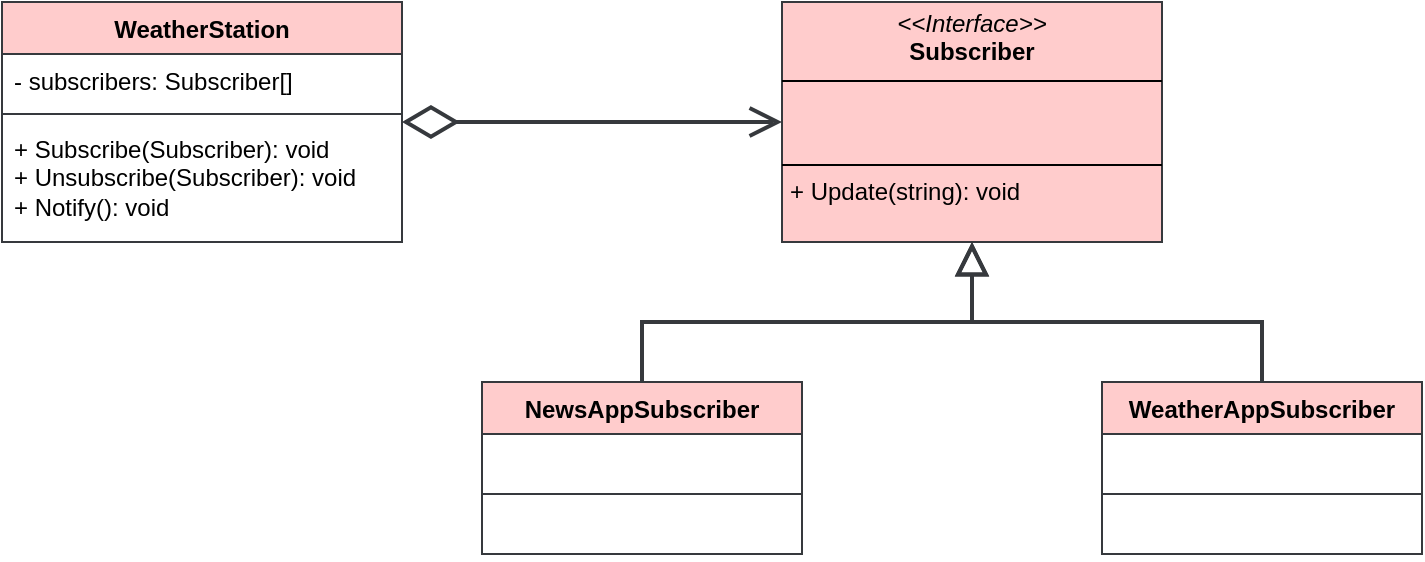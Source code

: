 <mxfile version="26.0.10">
  <diagram name="1 oldal" id="0T-1xf3OnXDMxbnrh7Q7">
    <mxGraphModel dx="1551" dy="384" grid="1" gridSize="10" guides="1" tooltips="1" connect="1" arrows="1" fold="1" page="1" pageScale="1" pageWidth="827" pageHeight="1169" math="0" shadow="0">
      <root>
        <mxCell id="0" />
        <mxCell id="1" parent="0" />
        <mxCell id="q6Y_bjoTeEBbEKMwM0cp-1" value="&lt;p style=&quot;margin:0px;margin-top:4px;text-align:center;&quot;&gt;&lt;i&gt;&amp;lt;&amp;lt;Interface&amp;gt;&amp;gt;&lt;/i&gt;&lt;br&gt;&lt;b&gt;Subscriber&lt;/b&gt;&lt;/p&gt;&lt;hr size=&quot;1&quot; style=&quot;border-style:solid;&quot;&gt;&lt;p style=&quot;margin:0px;margin-left:4px;&quot;&gt;&amp;nbsp;&lt;br&gt;&amp;nbsp;&lt;/p&gt;&lt;hr size=&quot;1&quot; style=&quot;border-style:solid;&quot;&gt;&lt;p style=&quot;margin:0px;margin-left:4px;&quot;&gt;+ Update(string): void&lt;br&gt;&lt;/p&gt;" style="verticalAlign=top;align=left;overflow=fill;html=1;whiteSpace=wrap;fillColor=#ffcccc;strokeColor=#36393d;" vertex="1" parent="1">
          <mxGeometry x="230" y="70" width="190" height="120" as="geometry" />
        </mxCell>
        <mxCell id="q6Y_bjoTeEBbEKMwM0cp-10" style="edgeStyle=orthogonalEdgeStyle;rounded=0;orthogonalLoop=1;jettySize=auto;html=1;fillColor=#ffcccc;strokeColor=#36393d;strokeWidth=2;endArrow=block;endFill=0;endSize=12;" edge="1" parent="1" source="q6Y_bjoTeEBbEKMwM0cp-2" target="q6Y_bjoTeEBbEKMwM0cp-1">
          <mxGeometry relative="1" as="geometry" />
        </mxCell>
        <mxCell id="q6Y_bjoTeEBbEKMwM0cp-2" value="NewsAppSubscriber" style="swimlane;fontStyle=1;align=center;verticalAlign=top;childLayout=stackLayout;horizontal=1;startSize=26;horizontalStack=0;resizeParent=1;resizeParentMax=0;resizeLast=0;collapsible=1;marginBottom=0;whiteSpace=wrap;html=1;fillColor=#ffcccc;strokeColor=#36393d;" vertex="1" parent="1">
          <mxGeometry x="80" y="260" width="160" height="86" as="geometry" />
        </mxCell>
        <mxCell id="q6Y_bjoTeEBbEKMwM0cp-3" value="&amp;nbsp;" style="text;strokeColor=none;fillColor=none;align=left;verticalAlign=top;spacingLeft=4;spacingRight=4;overflow=hidden;rotatable=0;points=[[0,0.5],[1,0.5]];portConstraint=eastwest;whiteSpace=wrap;html=1;" vertex="1" parent="q6Y_bjoTeEBbEKMwM0cp-2">
          <mxGeometry y="26" width="160" height="26" as="geometry" />
        </mxCell>
        <mxCell id="q6Y_bjoTeEBbEKMwM0cp-4" value="" style="line;strokeWidth=1;fillColor=none;align=left;verticalAlign=middle;spacingTop=-1;spacingLeft=3;spacingRight=3;rotatable=0;labelPosition=right;points=[];portConstraint=eastwest;strokeColor=inherit;" vertex="1" parent="q6Y_bjoTeEBbEKMwM0cp-2">
          <mxGeometry y="52" width="160" height="8" as="geometry" />
        </mxCell>
        <mxCell id="q6Y_bjoTeEBbEKMwM0cp-5" value="&amp;nbsp;" style="text;strokeColor=none;fillColor=none;align=left;verticalAlign=top;spacingLeft=4;spacingRight=4;overflow=hidden;rotatable=0;points=[[0,0.5],[1,0.5]];portConstraint=eastwest;whiteSpace=wrap;html=1;" vertex="1" parent="q6Y_bjoTeEBbEKMwM0cp-2">
          <mxGeometry y="60" width="160" height="26" as="geometry" />
        </mxCell>
        <mxCell id="q6Y_bjoTeEBbEKMwM0cp-6" value="WeatherAppSubscriber" style="swimlane;fontStyle=1;align=center;verticalAlign=top;childLayout=stackLayout;horizontal=1;startSize=26;horizontalStack=0;resizeParent=1;resizeParentMax=0;resizeLast=0;collapsible=1;marginBottom=0;whiteSpace=wrap;html=1;fillColor=#ffcccc;strokeColor=#36393d;" vertex="1" parent="1">
          <mxGeometry x="390" y="260" width="160" height="86" as="geometry" />
        </mxCell>
        <mxCell id="q6Y_bjoTeEBbEKMwM0cp-7" value="&amp;nbsp;" style="text;strokeColor=none;fillColor=none;align=left;verticalAlign=top;spacingLeft=4;spacingRight=4;overflow=hidden;rotatable=0;points=[[0,0.5],[1,0.5]];portConstraint=eastwest;whiteSpace=wrap;html=1;" vertex="1" parent="q6Y_bjoTeEBbEKMwM0cp-6">
          <mxGeometry y="26" width="160" height="26" as="geometry" />
        </mxCell>
        <mxCell id="q6Y_bjoTeEBbEKMwM0cp-8" value="" style="line;strokeWidth=1;fillColor=none;align=left;verticalAlign=middle;spacingTop=-1;spacingLeft=3;spacingRight=3;rotatable=0;labelPosition=right;points=[];portConstraint=eastwest;strokeColor=inherit;" vertex="1" parent="q6Y_bjoTeEBbEKMwM0cp-6">
          <mxGeometry y="52" width="160" height="8" as="geometry" />
        </mxCell>
        <mxCell id="q6Y_bjoTeEBbEKMwM0cp-9" value="&amp;nbsp;" style="text;strokeColor=none;fillColor=none;align=left;verticalAlign=top;spacingLeft=4;spacingRight=4;overflow=hidden;rotatable=0;points=[[0,0.5],[1,0.5]];portConstraint=eastwest;whiteSpace=wrap;html=1;" vertex="1" parent="q6Y_bjoTeEBbEKMwM0cp-6">
          <mxGeometry y="60" width="160" height="26" as="geometry" />
        </mxCell>
        <mxCell id="q6Y_bjoTeEBbEKMwM0cp-12" style="edgeStyle=orthogonalEdgeStyle;rounded=0;orthogonalLoop=1;jettySize=auto;html=1;fillColor=#ffcccc;strokeColor=#36393d;strokeWidth=2;endArrow=block;endFill=0;endSize=12;" edge="1" parent="1" source="q6Y_bjoTeEBbEKMwM0cp-6" target="q6Y_bjoTeEBbEKMwM0cp-1">
          <mxGeometry relative="1" as="geometry">
            <mxPoint x="190" y="330" as="sourcePoint" />
            <mxPoint x="355" y="260" as="targetPoint" />
          </mxGeometry>
        </mxCell>
        <mxCell id="q6Y_bjoTeEBbEKMwM0cp-13" value="WeatherStation" style="swimlane;fontStyle=1;align=center;verticalAlign=top;childLayout=stackLayout;horizontal=1;startSize=26;horizontalStack=0;resizeParent=1;resizeParentMax=0;resizeLast=0;collapsible=1;marginBottom=0;whiteSpace=wrap;html=1;fillColor=#ffcccc;strokeColor=#36393d;" vertex="1" parent="1">
          <mxGeometry x="-160" y="70" width="200" height="120" as="geometry" />
        </mxCell>
        <mxCell id="q6Y_bjoTeEBbEKMwM0cp-14" value="- subscribers: Subscriber[]" style="text;strokeColor=none;fillColor=none;align=left;verticalAlign=top;spacingLeft=4;spacingRight=4;overflow=hidden;rotatable=0;points=[[0,0.5],[1,0.5]];portConstraint=eastwest;whiteSpace=wrap;html=1;" vertex="1" parent="q6Y_bjoTeEBbEKMwM0cp-13">
          <mxGeometry y="26" width="200" height="26" as="geometry" />
        </mxCell>
        <mxCell id="q6Y_bjoTeEBbEKMwM0cp-15" value="" style="line;strokeWidth=1;fillColor=none;align=left;verticalAlign=middle;spacingTop=-1;spacingLeft=3;spacingRight=3;rotatable=0;labelPosition=right;points=[];portConstraint=eastwest;strokeColor=inherit;" vertex="1" parent="q6Y_bjoTeEBbEKMwM0cp-13">
          <mxGeometry y="52" width="200" height="8" as="geometry" />
        </mxCell>
        <mxCell id="q6Y_bjoTeEBbEKMwM0cp-16" value="+ Subscribe(Subscriber): void&lt;div&gt;+ Unsubscribe(Subscriber): void&lt;/div&gt;&lt;div&gt;+ Notify(): void&lt;/div&gt;" style="text;strokeColor=none;fillColor=none;align=left;verticalAlign=top;spacingLeft=4;spacingRight=4;overflow=hidden;rotatable=0;points=[[0,0.5],[1,0.5]];portConstraint=eastwest;whiteSpace=wrap;html=1;" vertex="1" parent="q6Y_bjoTeEBbEKMwM0cp-13">
          <mxGeometry y="60" width="200" height="60" as="geometry" />
        </mxCell>
        <mxCell id="q6Y_bjoTeEBbEKMwM0cp-17" style="edgeStyle=orthogonalEdgeStyle;rounded=0;orthogonalLoop=1;jettySize=auto;html=1;fillColor=#ffcccc;strokeColor=#36393d;strokeWidth=2;endArrow=open;endFill=0;endSize=12;startArrow=diamondThin;startFill=0;startSize=23;" edge="1" parent="1" source="q6Y_bjoTeEBbEKMwM0cp-13" target="q6Y_bjoTeEBbEKMwM0cp-1">
          <mxGeometry relative="1" as="geometry">
            <mxPoint x="170" y="270" as="sourcePoint" />
            <mxPoint x="335" y="200" as="targetPoint" />
          </mxGeometry>
        </mxCell>
      </root>
    </mxGraphModel>
  </diagram>
</mxfile>
